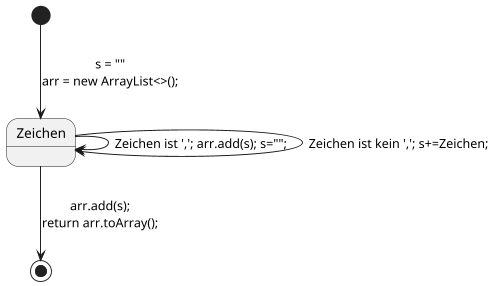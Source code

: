 /'
author: Fabian Ha
class: 4CN
date: 05.12.2024
program: FSM_CSVReader
'/

@startuml
'https://plantuml.com/state-diagram

scale 500 width
[*] --> Zeichen: s = ""\narr = new ArrayList<>();
Zeichen --> Zeichen: Zeichen ist ','; arr.add(s); s="";\t
Zeichen --> Zeichen: Zeichen ist kein ','; s+=Zeichen;
Zeichen --> [*]: arr.add(s);\nreturn arr.toArray();

@enduml